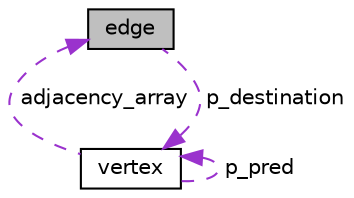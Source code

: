 digraph "edge"
{
  edge [fontname="Helvetica",fontsize="10",labelfontname="Helvetica",labelfontsize="10"];
  node [fontname="Helvetica",fontsize="10",shape=record];
  Node1 [label="edge",height=0.2,width=0.4,color="black", fillcolor="grey75", style="filled" fontcolor="black"];
  Node2 -> Node1 [dir="back",color="darkorchid3",fontsize="10",style="dashed",label=" p_destination" ,fontname="Helvetica"];
  Node2 [label="vertex",height=0.2,width=0.4,color="black", fillcolor="white", style="filled",URL="$structvertex.html",tooltip="The structure representing the vertices of the graph. "];
  Node2 -> Node2 [dir="back",color="darkorchid3",fontsize="10",style="dashed",label=" p_pred" ,fontname="Helvetica"];
  Node1 -> Node2 [dir="back",color="darkorchid3",fontsize="10",style="dashed",label=" adjacency_array" ,fontname="Helvetica"];
}
